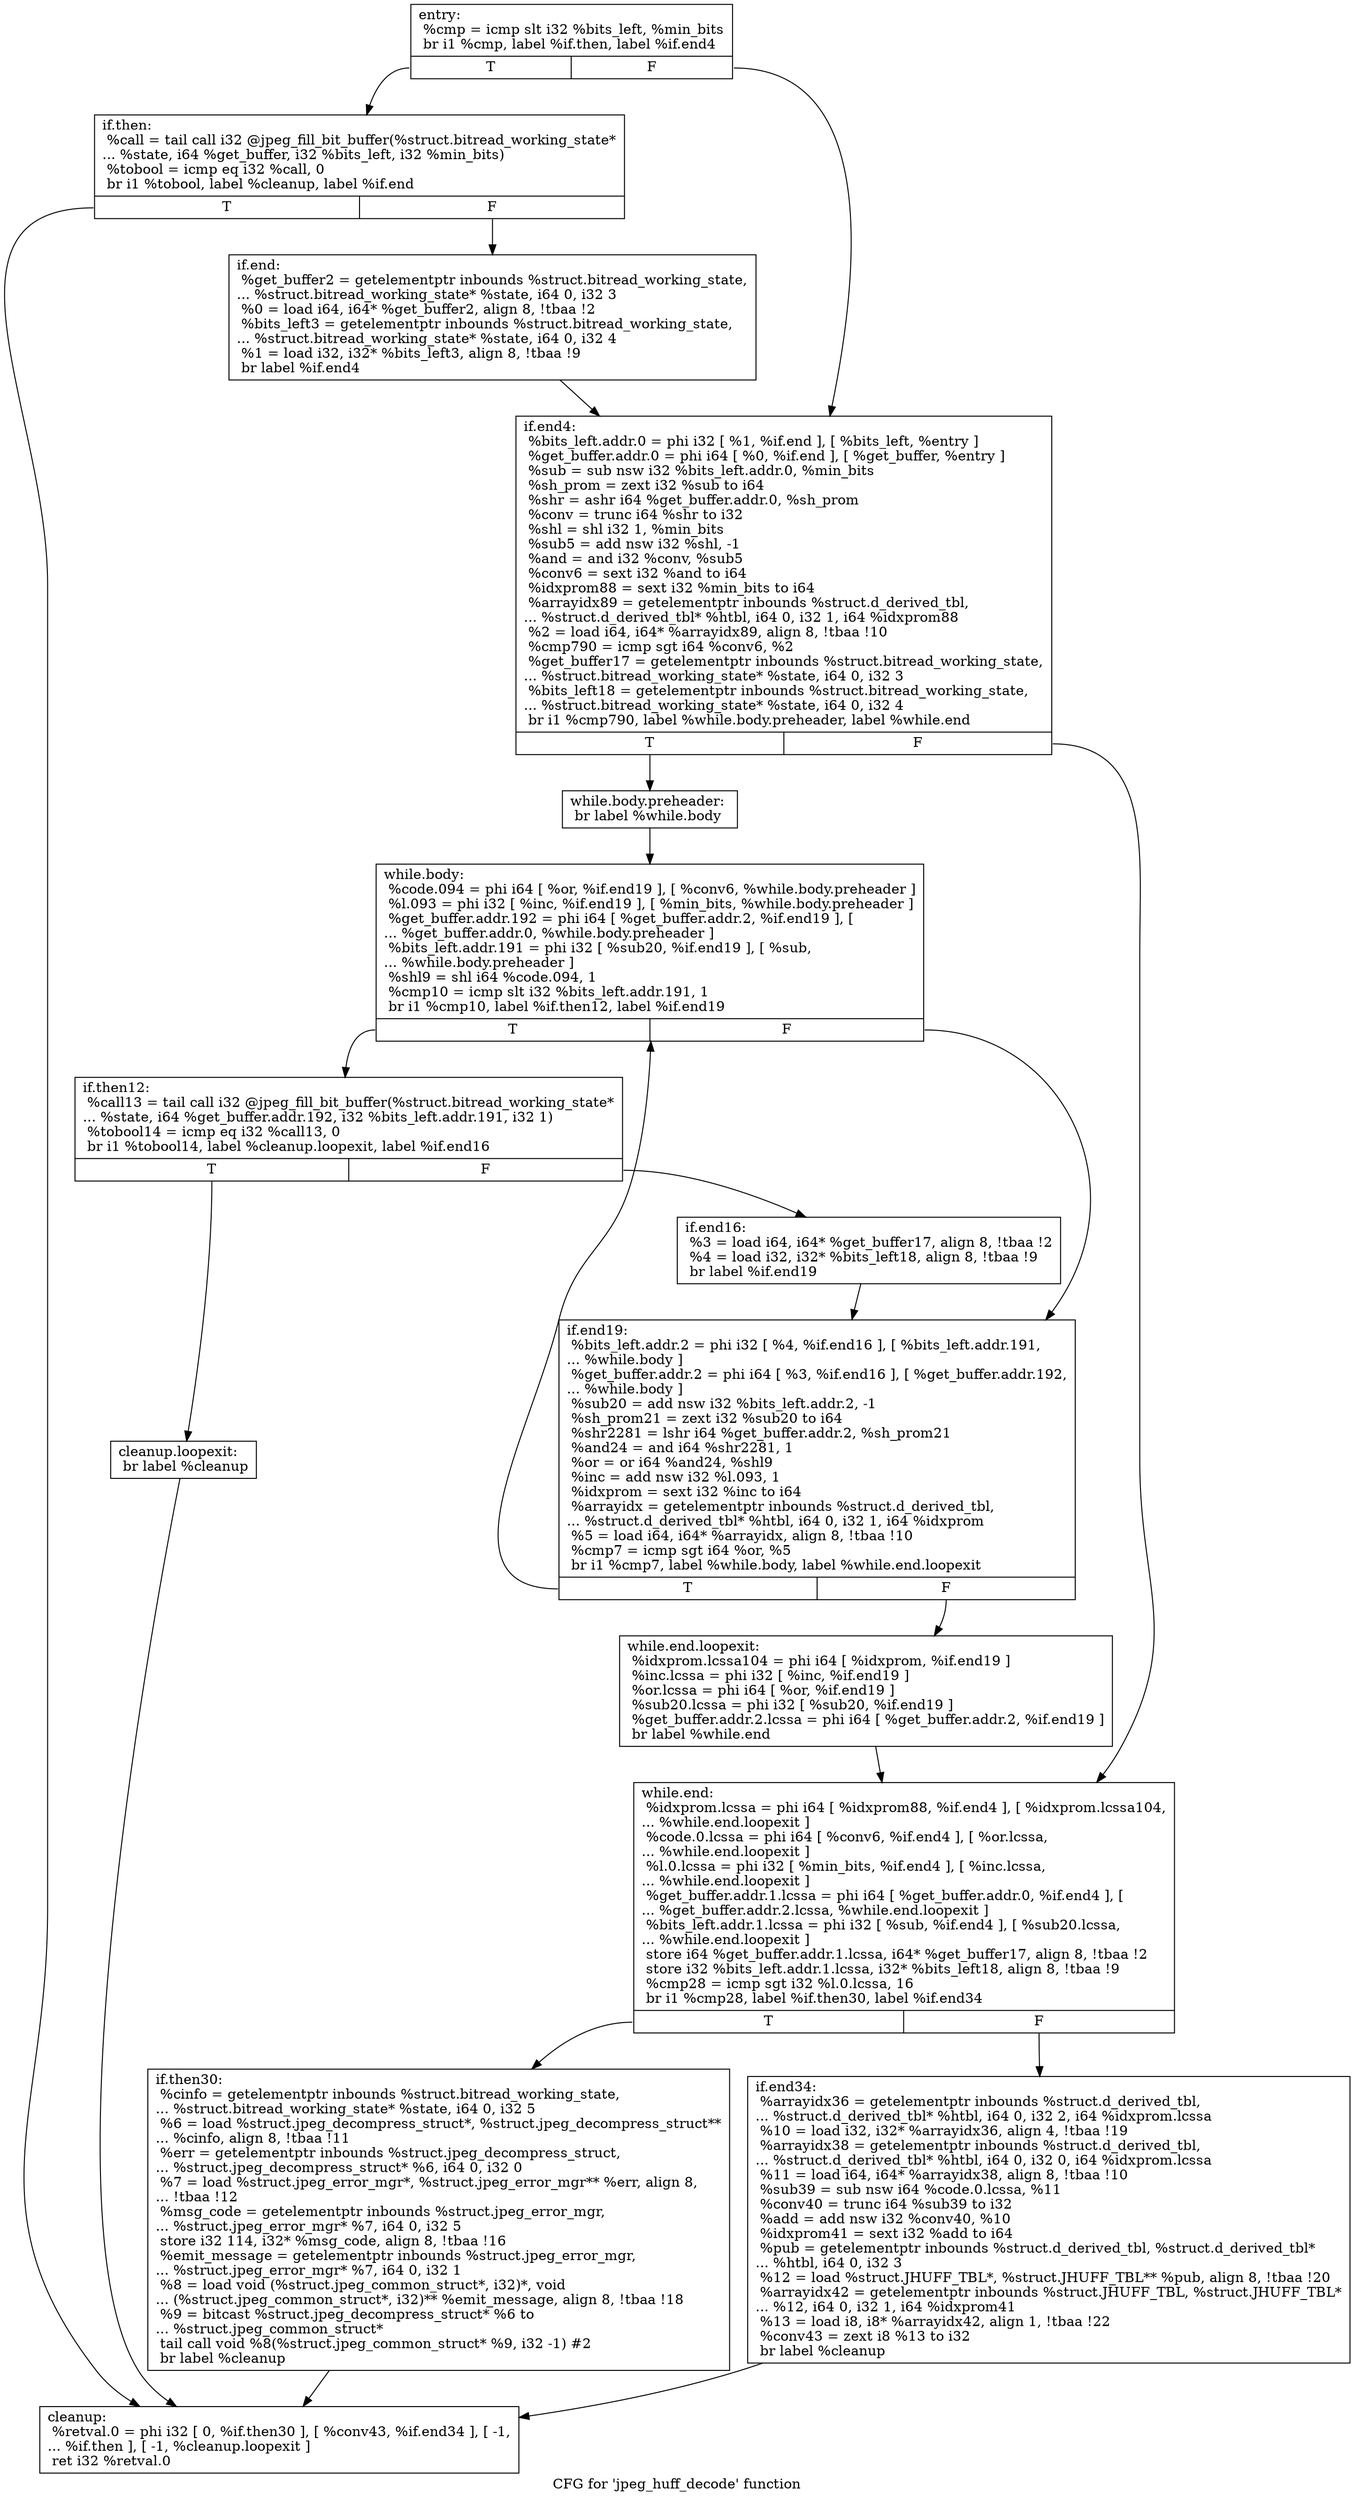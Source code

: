 digraph "CFG for 'jpeg_huff_decode' function" {
	label="CFG for 'jpeg_huff_decode' function";

	Node0x4e79360 [shape=record,label="{entry:\l  %cmp = icmp slt i32 %bits_left, %min_bits\l  br i1 %cmp, label %if.then, label %if.end4\l|{<s0>T|<s1>F}}"];
	Node0x4e79360:s0 -> Node0x4e798c0;
	Node0x4e79360:s1 -> Node0x4e81230;
	Node0x4e798c0 [shape=record,label="{if.then:                                          \l  %call = tail call i32 @jpeg_fill_bit_buffer(%struct.bitread_working_state*\l... %state, i64 %get_buffer, i32 %bits_left, i32 %min_bits)\l  %tobool = icmp eq i32 %call, 0\l  br i1 %tobool, label %cleanup, label %if.end\l|{<s0>T|<s1>F}}"];
	Node0x4e798c0:s0 -> Node0x4e815a0;
	Node0x4e798c0:s1 -> Node0x4e81610;
	Node0x4e81610 [shape=record,label="{if.end:                                           \l  %get_buffer2 = getelementptr inbounds %struct.bitread_working_state,\l... %struct.bitread_working_state* %state, i64 0, i32 3\l  %0 = load i64, i64* %get_buffer2, align 8, !tbaa !2\l  %bits_left3 = getelementptr inbounds %struct.bitread_working_state,\l... %struct.bitread_working_state* %state, i64 0, i32 4\l  %1 = load i32, i32* %bits_left3, align 8, !tbaa !9\l  br label %if.end4\l}"];
	Node0x4e81610 -> Node0x4e81230;
	Node0x4e81230 [shape=record,label="{if.end4:                                          \l  %bits_left.addr.0 = phi i32 [ %1, %if.end ], [ %bits_left, %entry ]\l  %get_buffer.addr.0 = phi i64 [ %0, %if.end ], [ %get_buffer, %entry ]\l  %sub = sub nsw i32 %bits_left.addr.0, %min_bits\l  %sh_prom = zext i32 %sub to i64\l  %shr = ashr i64 %get_buffer.addr.0, %sh_prom\l  %conv = trunc i64 %shr to i32\l  %shl = shl i32 1, %min_bits\l  %sub5 = add nsw i32 %shl, -1\l  %and = and i32 %conv, %sub5\l  %conv6 = sext i32 %and to i64\l  %idxprom88 = sext i32 %min_bits to i64\l  %arrayidx89 = getelementptr inbounds %struct.d_derived_tbl,\l... %struct.d_derived_tbl* %htbl, i64 0, i32 1, i64 %idxprom88\l  %2 = load i64, i64* %arrayidx89, align 8, !tbaa !10\l  %cmp790 = icmp sgt i64 %conv6, %2\l  %get_buffer17 = getelementptr inbounds %struct.bitread_working_state,\l... %struct.bitread_working_state* %state, i64 0, i32 3\l  %bits_left18 = getelementptr inbounds %struct.bitread_working_state,\l... %struct.bitread_working_state* %state, i64 0, i32 4\l  br i1 %cmp790, label %while.body.preheader, label %while.end\l|{<s0>T|<s1>F}}"];
	Node0x4e81230:s0 -> Node0x4e832a0;
	Node0x4e81230:s1 -> Node0x4e83380;
	Node0x4e832a0 [shape=record,label="{while.body.preheader:                             \l  br label %while.body\l}"];
	Node0x4e832a0 -> Node0x4e834c0;
	Node0x4e834c0 [shape=record,label="{while.body:                                       \l  %code.094 = phi i64 [ %or, %if.end19 ], [ %conv6, %while.body.preheader ]\l  %l.093 = phi i32 [ %inc, %if.end19 ], [ %min_bits, %while.body.preheader ]\l  %get_buffer.addr.192 = phi i64 [ %get_buffer.addr.2, %if.end19 ], [\l... %get_buffer.addr.0, %while.body.preheader ]\l  %bits_left.addr.191 = phi i32 [ %sub20, %if.end19 ], [ %sub,\l... %while.body.preheader ]\l  %shl9 = shl i64 %code.094, 1\l  %cmp10 = icmp slt i32 %bits_left.addr.191, 1\l  br i1 %cmp10, label %if.then12, label %if.end19\l|{<s0>T|<s1>F}}"];
	Node0x4e834c0:s0 -> Node0x4e83e10;
	Node0x4e834c0:s1 -> Node0x4e835e0;
	Node0x4e83e10 [shape=record,label="{if.then12:                                        \l  %call13 = tail call i32 @jpeg_fill_bit_buffer(%struct.bitread_working_state*\l... %state, i64 %get_buffer.addr.192, i32 %bits_left.addr.191, i32 1)\l  %tobool14 = icmp eq i32 %call13, 0\l  br i1 %tobool14, label %cleanup.loopexit, label %if.end16\l|{<s0>T|<s1>F}}"];
	Node0x4e83e10:s0 -> Node0x4e84160;
	Node0x4e83e10:s1 -> Node0x4e841e0;
	Node0x4e841e0 [shape=record,label="{if.end16:                                         \l  %3 = load i64, i64* %get_buffer17, align 8, !tbaa !2\l  %4 = load i32, i32* %bits_left18, align 8, !tbaa !9\l  br label %if.end19\l}"];
	Node0x4e841e0 -> Node0x4e835e0;
	Node0x4e835e0 [shape=record,label="{if.end19:                                         \l  %bits_left.addr.2 = phi i32 [ %4, %if.end16 ], [ %bits_left.addr.191,\l... %while.body ]\l  %get_buffer.addr.2 = phi i64 [ %3, %if.end16 ], [ %get_buffer.addr.192,\l... %while.body ]\l  %sub20 = add nsw i32 %bits_left.addr.2, -1\l  %sh_prom21 = zext i32 %sub20 to i64\l  %shr2281 = lshr i64 %get_buffer.addr.2, %sh_prom21\l  %and24 = and i64 %shr2281, 1\l  %or = or i64 %and24, %shl9\l  %inc = add nsw i32 %l.093, 1\l  %idxprom = sext i32 %inc to i64\l  %arrayidx = getelementptr inbounds %struct.d_derived_tbl,\l... %struct.d_derived_tbl* %htbl, i64 0, i32 1, i64 %idxprom\l  %5 = load i64, i64* %arrayidx, align 8, !tbaa !10\l  %cmp7 = icmp sgt i64 %or, %5\l  br i1 %cmp7, label %while.body, label %while.end.loopexit\l|{<s0>T|<s1>F}}"];
	Node0x4e835e0:s0 -> Node0x4e834c0;
	Node0x4e835e0:s1 -> Node0x4e84c80;
	Node0x4e84c80 [shape=record,label="{while.end.loopexit:                               \l  %idxprom.lcssa104 = phi i64 [ %idxprom, %if.end19 ]\l  %inc.lcssa = phi i32 [ %inc, %if.end19 ]\l  %or.lcssa = phi i64 [ %or, %if.end19 ]\l  %sub20.lcssa = phi i32 [ %sub20, %if.end19 ]\l  %get_buffer.addr.2.lcssa = phi i64 [ %get_buffer.addr.2, %if.end19 ]\l  br label %while.end\l}"];
	Node0x4e84c80 -> Node0x4e83380;
	Node0x4e83380 [shape=record,label="{while.end:                                        \l  %idxprom.lcssa = phi i64 [ %idxprom88, %if.end4 ], [ %idxprom.lcssa104,\l... %while.end.loopexit ]\l  %code.0.lcssa = phi i64 [ %conv6, %if.end4 ], [ %or.lcssa,\l... %while.end.loopexit ]\l  %l.0.lcssa = phi i32 [ %min_bits, %if.end4 ], [ %inc.lcssa,\l... %while.end.loopexit ]\l  %get_buffer.addr.1.lcssa = phi i64 [ %get_buffer.addr.0, %if.end4 ], [\l... %get_buffer.addr.2.lcssa, %while.end.loopexit ]\l  %bits_left.addr.1.lcssa = phi i32 [ %sub, %if.end4 ], [ %sub20.lcssa,\l... %while.end.loopexit ]\l  store i64 %get_buffer.addr.1.lcssa, i64* %get_buffer17, align 8, !tbaa !2\l  store i32 %bits_left.addr.1.lcssa, i32* %bits_left18, align 8, !tbaa !9\l  %cmp28 = icmp sgt i32 %l.0.lcssa, 16\l  br i1 %cmp28, label %if.then30, label %if.end34\l|{<s0>T|<s1>F}}"];
	Node0x4e83380:s0 -> Node0x4e85750;
	Node0x4e83380:s1 -> Node0x4e85800;
	Node0x4e85750 [shape=record,label="{if.then30:                                        \l  %cinfo = getelementptr inbounds %struct.bitread_working_state,\l... %struct.bitread_working_state* %state, i64 0, i32 5\l  %6 = load %struct.jpeg_decompress_struct*, %struct.jpeg_decompress_struct**\l... %cinfo, align 8, !tbaa !11\l  %err = getelementptr inbounds %struct.jpeg_decompress_struct,\l... %struct.jpeg_decompress_struct* %6, i64 0, i32 0\l  %7 = load %struct.jpeg_error_mgr*, %struct.jpeg_error_mgr** %err, align 8,\l... !tbaa !12\l  %msg_code = getelementptr inbounds %struct.jpeg_error_mgr,\l... %struct.jpeg_error_mgr* %7, i64 0, i32 5\l  store i32 114, i32* %msg_code, align 8, !tbaa !16\l  %emit_message = getelementptr inbounds %struct.jpeg_error_mgr,\l... %struct.jpeg_error_mgr* %7, i64 0, i32 1\l  %8 = load void (%struct.jpeg_common_struct*, i32)*, void\l... (%struct.jpeg_common_struct*, i32)** %emit_message, align 8, !tbaa !18\l  %9 = bitcast %struct.jpeg_decompress_struct* %6 to\l... %struct.jpeg_common_struct*\l  tail call void %8(%struct.jpeg_common_struct* %9, i32 -1) #2\l  br label %cleanup\l}"];
	Node0x4e85750 -> Node0x4e815a0;
	Node0x4e85800 [shape=record,label="{if.end34:                                         \l  %arrayidx36 = getelementptr inbounds %struct.d_derived_tbl,\l... %struct.d_derived_tbl* %htbl, i64 0, i32 2, i64 %idxprom.lcssa\l  %10 = load i32, i32* %arrayidx36, align 4, !tbaa !19\l  %arrayidx38 = getelementptr inbounds %struct.d_derived_tbl,\l... %struct.d_derived_tbl* %htbl, i64 0, i32 0, i64 %idxprom.lcssa\l  %11 = load i64, i64* %arrayidx38, align 8, !tbaa !10\l  %sub39 = sub nsw i64 %code.0.lcssa, %11\l  %conv40 = trunc i64 %sub39 to i32\l  %add = add nsw i32 %conv40, %10\l  %idxprom41 = sext i32 %add to i64\l  %pub = getelementptr inbounds %struct.d_derived_tbl, %struct.d_derived_tbl*\l... %htbl, i64 0, i32 3\l  %12 = load %struct.JHUFF_TBL*, %struct.JHUFF_TBL** %pub, align 8, !tbaa !20\l  %arrayidx42 = getelementptr inbounds %struct.JHUFF_TBL, %struct.JHUFF_TBL*\l... %12, i64 0, i32 1, i64 %idxprom41\l  %13 = load i8, i8* %arrayidx42, align 1, !tbaa !22\l  %conv43 = zext i8 %13 to i32\l  br label %cleanup\l}"];
	Node0x4e85800 -> Node0x4e815a0;
	Node0x4e84160 [shape=record,label="{cleanup.loopexit:                                 \l  br label %cleanup\l}"];
	Node0x4e84160 -> Node0x4e815a0;
	Node0x4e815a0 [shape=record,label="{cleanup:                                          \l  %retval.0 = phi i32 [ 0, %if.then30 ], [ %conv43, %if.end34 ], [ -1,\l... %if.then ], [ -1, %cleanup.loopexit ]\l  ret i32 %retval.0\l}"];
}
